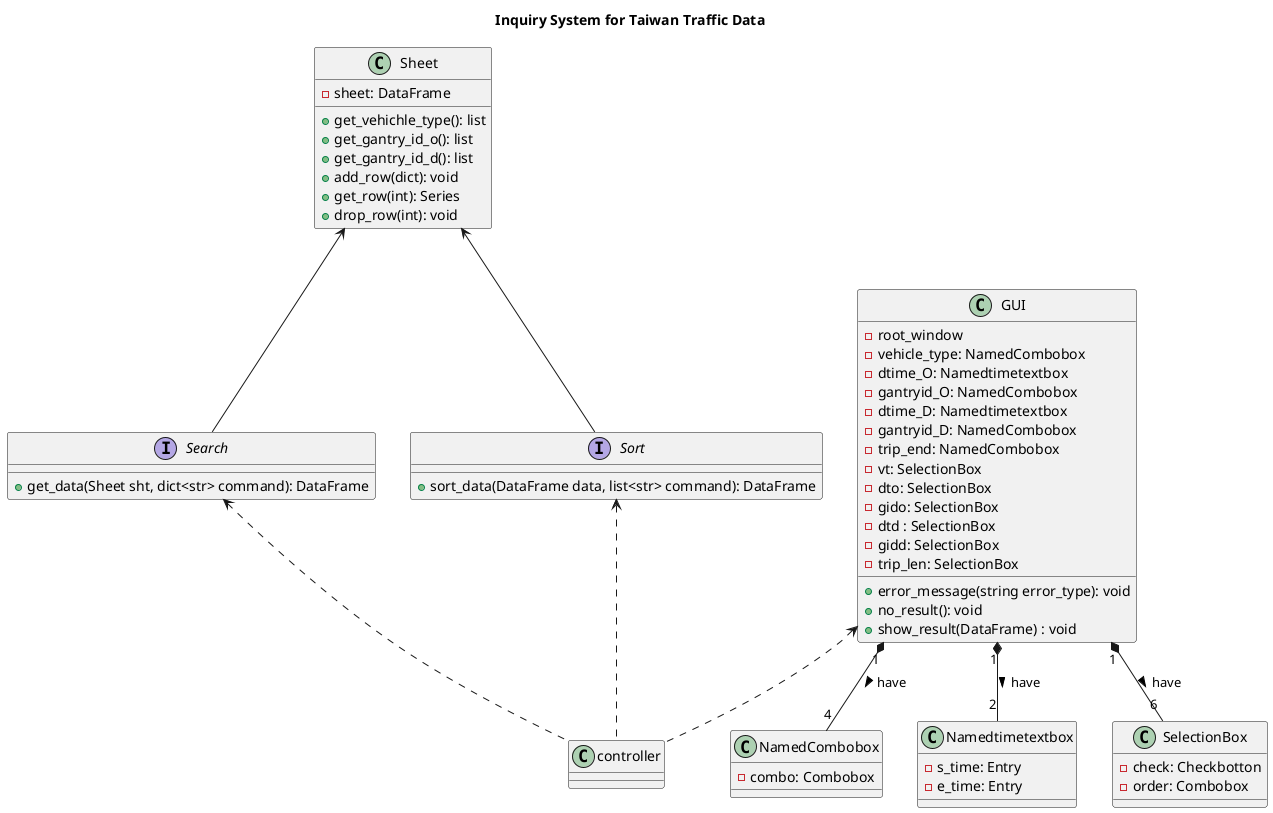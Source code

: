 @startuml InquirySystem
title Inquiry System for Taiwan Traffic Data


interface Search{
    + get_data(Sheet sht, dict<str> command): DataFrame
}

interface Sort{
    + sort_data(DataFrame data, list<str> command): DataFrame
}

class Sheet{
    - sheet: DataFrame
    + get_vehichle_type(): list
    + get_gantry_id_o(): list
    + get_gantry_id_d(): list
    + add_row(dict): void
    + get_row(int): Series
    + drop_row(int): void
}

class GUI{
    - root_window
    - vehicle_type: NamedCombobox
    - dtime_O: Namedtimetextbox
    - gantryid_O: NamedCombobox
    - dtime_D: Namedtimetextbox
    - gantryid_D: NamedCombobox
    - trip_end: NamedCombobox
    - vt: SelectionBox
    - dto: SelectionBox
    - gido: SelectionBox
    - dtd : SelectionBox
    - gidd: SelectionBox
    - trip_len: SelectionBox
    + error_message(string error_type): void
    + no_result(): void
    + show_result(DataFrame) : void
}

class NamedCombobox{
    - combo: Combobox
}

class Namedtimetextbox{
    - s_time: Entry
    - e_time: Entry
}

class SelectionBox{
    - check: Checkbotton
    - order: Combobox
}

class controller{

} 

Sheet <-- Search
Sheet <-- Sort
GUI "1" *-- "4" NamedCombobox: have >
GUI "1" *-- "2" Namedtimetextbox: have >
GUI "1" *-- "6" SelectionBox: have >
Search <.. controller
Sort <.. controller
GUI <.. controller 
@enduml